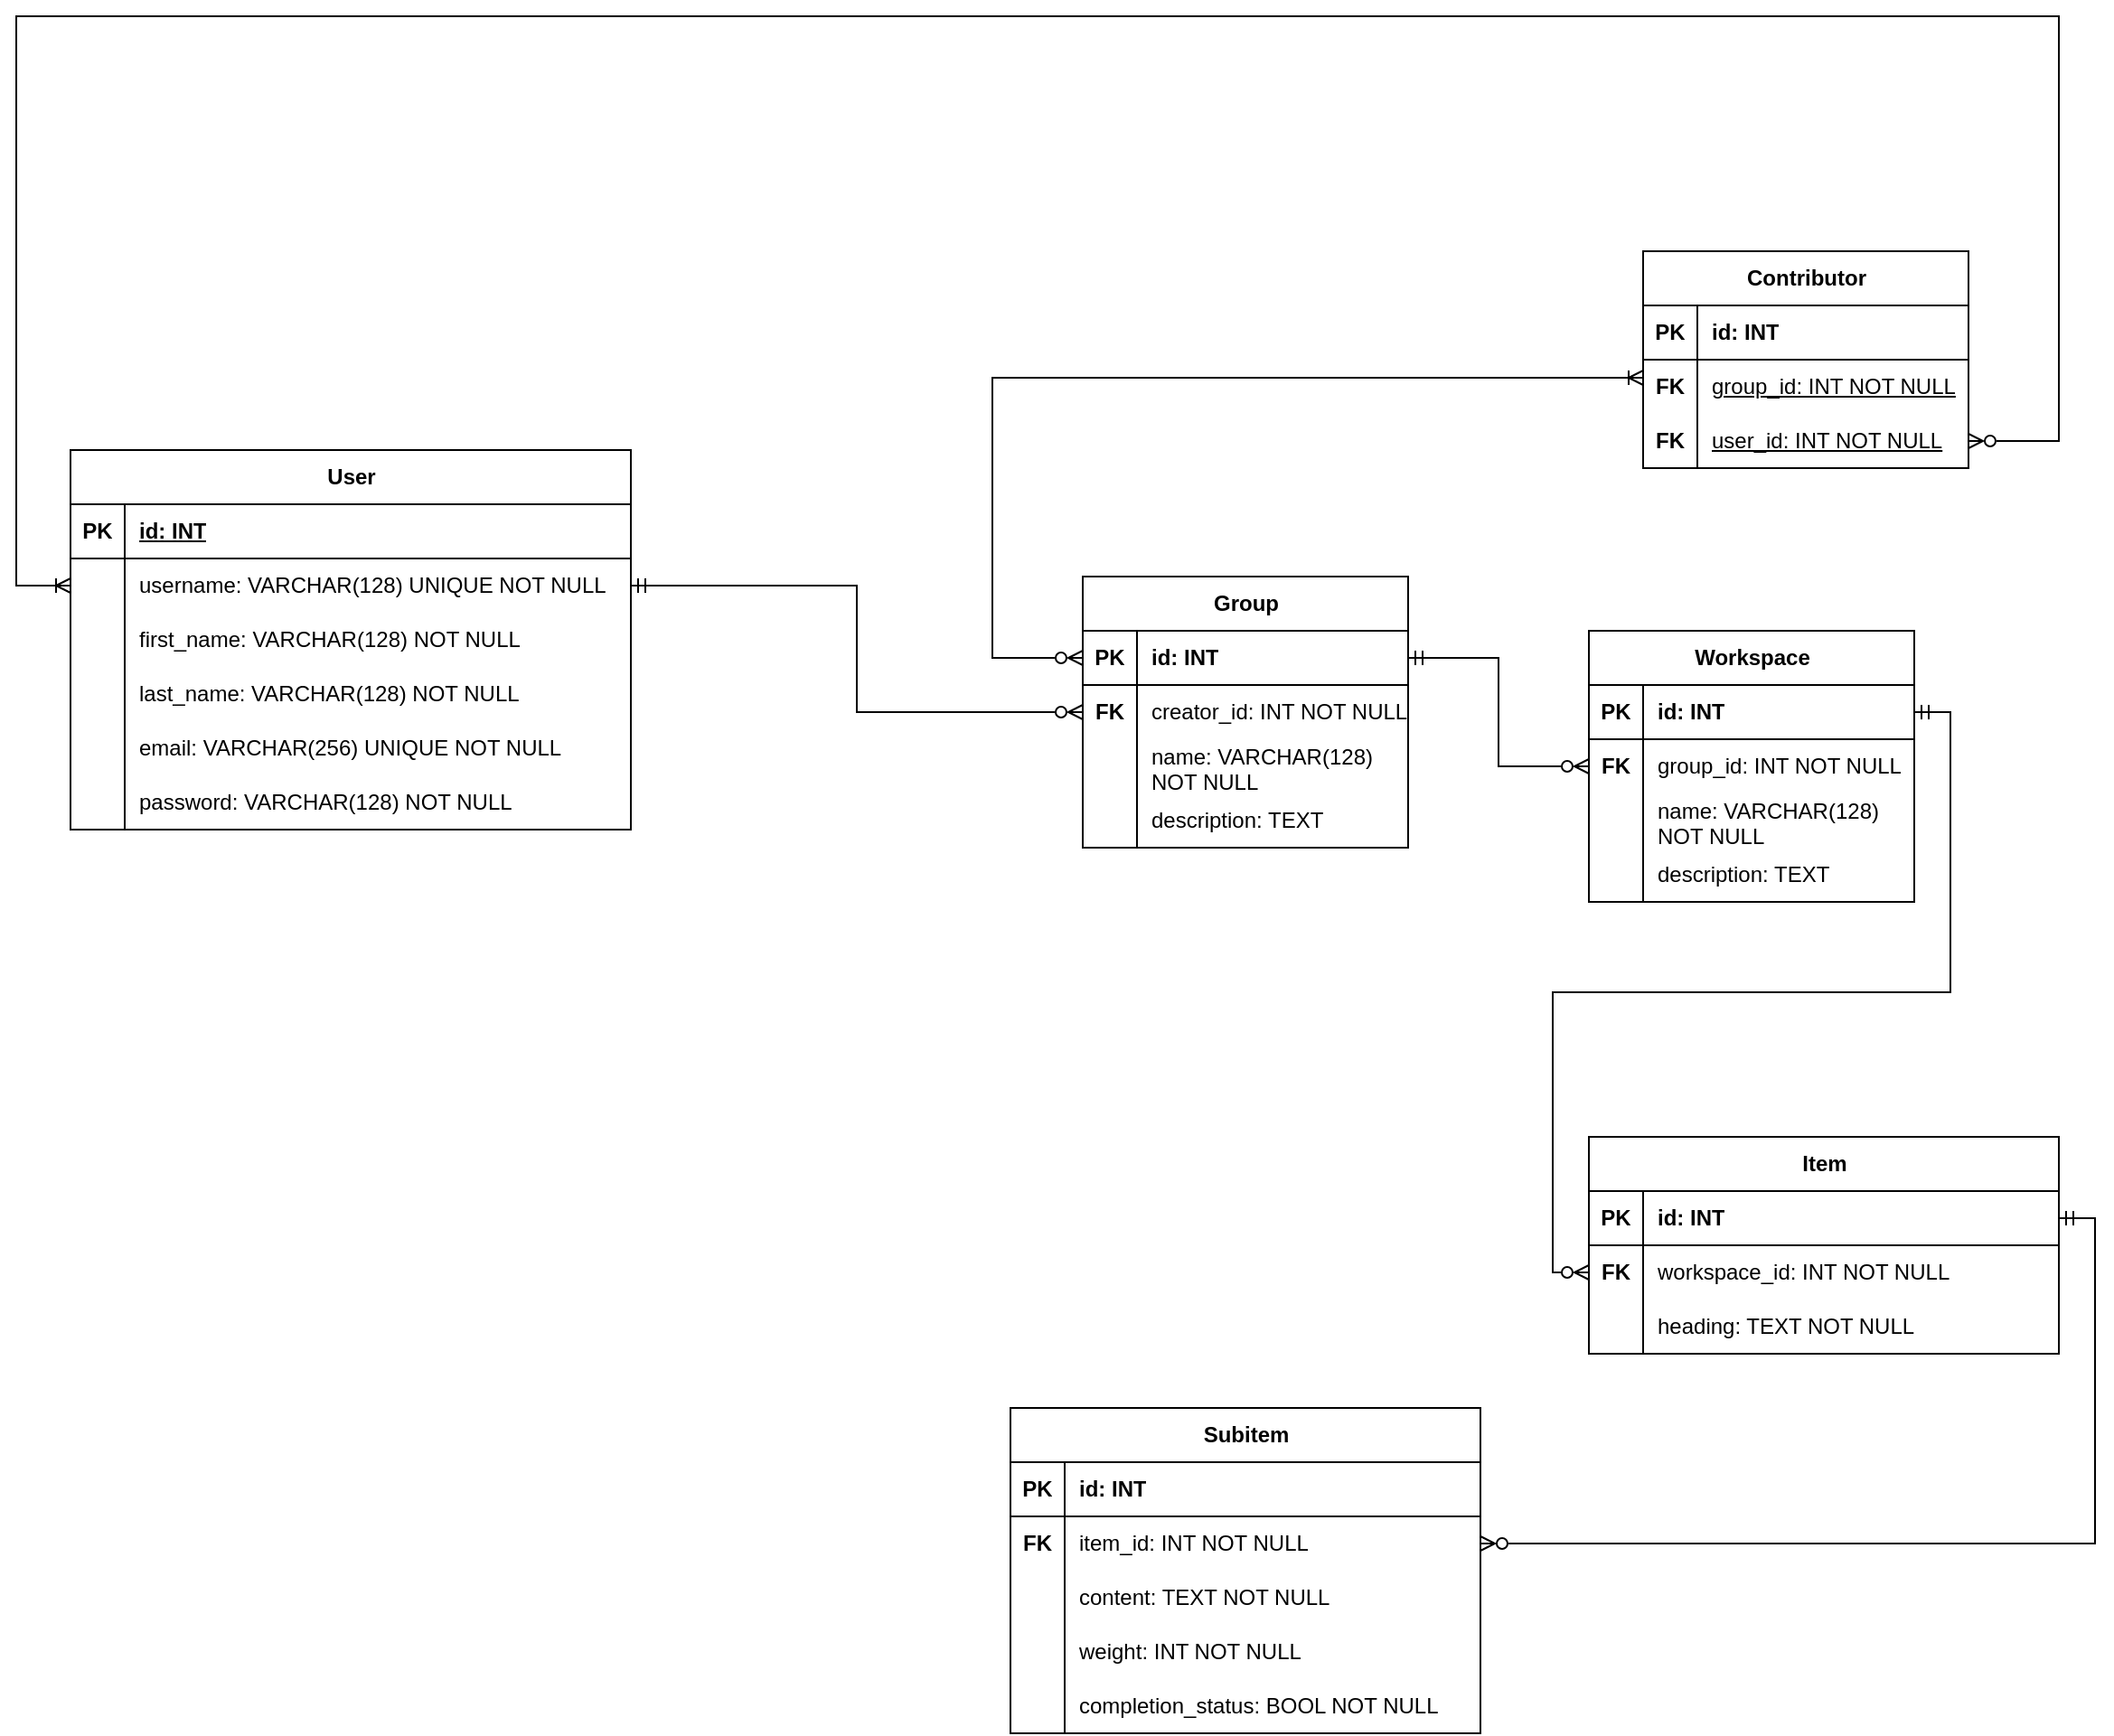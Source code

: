 <mxfile version="27.1.4">
  <diagram id="Vizgk328XZVKusMXMhiy" name="Page-1">
    <mxGraphModel dx="3319" dy="824" grid="1" gridSize="10" guides="1" tooltips="1" connect="1" arrows="1" fold="1" page="1" pageScale="1" pageWidth="827" pageHeight="1169" math="0" shadow="0">
      <root>
        <mxCell id="0" />
        <mxCell id="1" parent="0" />
        <mxCell id="0j1ZHd1GGFSt-I9mSzUB-1" value="User" style="shape=table;startSize=30;container=1;collapsible=1;childLayout=tableLayout;fixedRows=1;rowLines=0;fontStyle=1;align=center;resizeLast=1;html=1;" parent="1" vertex="1">
          <mxGeometry x="-1080" y="270" width="310" height="210.0" as="geometry" />
        </mxCell>
        <mxCell id="0j1ZHd1GGFSt-I9mSzUB-2" value="" style="shape=tableRow;horizontal=0;startSize=0;swimlaneHead=0;swimlaneBody=0;fillColor=none;collapsible=0;dropTarget=0;points=[[0,0.5],[1,0.5]];portConstraint=eastwest;top=0;left=0;right=0;bottom=1;" parent="0j1ZHd1GGFSt-I9mSzUB-1" vertex="1">
          <mxGeometry y="30" width="310" height="30" as="geometry" />
        </mxCell>
        <mxCell id="0j1ZHd1GGFSt-I9mSzUB-3" value="PK" style="shape=partialRectangle;connectable=0;fillColor=none;top=0;left=0;bottom=0;right=0;fontStyle=1;overflow=hidden;whiteSpace=wrap;html=1;" parent="0j1ZHd1GGFSt-I9mSzUB-2" vertex="1">
          <mxGeometry width="30" height="30" as="geometry">
            <mxRectangle width="30" height="30" as="alternateBounds" />
          </mxGeometry>
        </mxCell>
        <mxCell id="0j1ZHd1GGFSt-I9mSzUB-4" value="id: INT" style="shape=partialRectangle;connectable=0;fillColor=none;top=0;left=0;bottom=0;right=0;align=left;spacingLeft=6;fontStyle=5;overflow=hidden;whiteSpace=wrap;html=1;" parent="0j1ZHd1GGFSt-I9mSzUB-2" vertex="1">
          <mxGeometry x="30" width="280" height="30" as="geometry">
            <mxRectangle width="280" height="30" as="alternateBounds" />
          </mxGeometry>
        </mxCell>
        <mxCell id="0j1ZHd1GGFSt-I9mSzUB-5" value="" style="shape=tableRow;horizontal=0;startSize=0;swimlaneHead=0;swimlaneBody=0;fillColor=none;collapsible=0;dropTarget=0;points=[[0,0.5],[1,0.5]];portConstraint=eastwest;top=0;left=0;right=0;bottom=0;" parent="0j1ZHd1GGFSt-I9mSzUB-1" vertex="1">
          <mxGeometry y="60" width="310" height="30" as="geometry" />
        </mxCell>
        <mxCell id="0j1ZHd1GGFSt-I9mSzUB-6" value="" style="shape=partialRectangle;connectable=0;fillColor=none;top=0;left=0;bottom=0;right=0;editable=1;overflow=hidden;whiteSpace=wrap;html=1;" parent="0j1ZHd1GGFSt-I9mSzUB-5" vertex="1">
          <mxGeometry width="30" height="30" as="geometry">
            <mxRectangle width="30" height="30" as="alternateBounds" />
          </mxGeometry>
        </mxCell>
        <mxCell id="0j1ZHd1GGFSt-I9mSzUB-7" value="username: VARCHAR(128) UNIQUE NOT NULL" style="shape=partialRectangle;connectable=0;fillColor=none;top=0;left=0;bottom=0;right=0;align=left;spacingLeft=6;overflow=hidden;whiteSpace=wrap;html=1;" parent="0j1ZHd1GGFSt-I9mSzUB-5" vertex="1">
          <mxGeometry x="30" width="280" height="30" as="geometry">
            <mxRectangle width="280" height="30" as="alternateBounds" />
          </mxGeometry>
        </mxCell>
        <mxCell id="0j1ZHd1GGFSt-I9mSzUB-8" value="" style="shape=tableRow;horizontal=0;startSize=0;swimlaneHead=0;swimlaneBody=0;fillColor=none;collapsible=0;dropTarget=0;points=[[0,0.5],[1,0.5]];portConstraint=eastwest;top=0;left=0;right=0;bottom=0;" parent="0j1ZHd1GGFSt-I9mSzUB-1" vertex="1">
          <mxGeometry y="90" width="310" height="30" as="geometry" />
        </mxCell>
        <mxCell id="0j1ZHd1GGFSt-I9mSzUB-9" value="" style="shape=partialRectangle;connectable=0;fillColor=none;top=0;left=0;bottom=0;right=0;editable=1;overflow=hidden;whiteSpace=wrap;html=1;" parent="0j1ZHd1GGFSt-I9mSzUB-8" vertex="1">
          <mxGeometry width="30" height="30" as="geometry">
            <mxRectangle width="30" height="30" as="alternateBounds" />
          </mxGeometry>
        </mxCell>
        <mxCell id="0j1ZHd1GGFSt-I9mSzUB-10" value="first_name: VARCHAR(128) NOT NULL" style="shape=partialRectangle;connectable=0;fillColor=none;top=0;left=0;bottom=0;right=0;align=left;spacingLeft=6;overflow=hidden;whiteSpace=wrap;html=1;" parent="0j1ZHd1GGFSt-I9mSzUB-8" vertex="1">
          <mxGeometry x="30" width="280" height="30" as="geometry">
            <mxRectangle width="280" height="30" as="alternateBounds" />
          </mxGeometry>
        </mxCell>
        <mxCell id="0j1ZHd1GGFSt-I9mSzUB-11" value="" style="shape=tableRow;horizontal=0;startSize=0;swimlaneHead=0;swimlaneBody=0;fillColor=none;collapsible=0;dropTarget=0;points=[[0,0.5],[1,0.5]];portConstraint=eastwest;top=0;left=0;right=0;bottom=0;" parent="0j1ZHd1GGFSt-I9mSzUB-1" vertex="1">
          <mxGeometry y="120" width="310" height="30" as="geometry" />
        </mxCell>
        <mxCell id="0j1ZHd1GGFSt-I9mSzUB-12" value="" style="shape=partialRectangle;connectable=0;fillColor=none;top=0;left=0;bottom=0;right=0;editable=1;overflow=hidden;whiteSpace=wrap;html=1;" parent="0j1ZHd1GGFSt-I9mSzUB-11" vertex="1">
          <mxGeometry width="30" height="30" as="geometry">
            <mxRectangle width="30" height="30" as="alternateBounds" />
          </mxGeometry>
        </mxCell>
        <mxCell id="0j1ZHd1GGFSt-I9mSzUB-13" value="last_name: VARCHAR(128) NOT NULL" style="shape=partialRectangle;connectable=0;fillColor=none;top=0;left=0;bottom=0;right=0;align=left;spacingLeft=6;overflow=hidden;whiteSpace=wrap;html=1;" parent="0j1ZHd1GGFSt-I9mSzUB-11" vertex="1">
          <mxGeometry x="30" width="280" height="30" as="geometry">
            <mxRectangle width="280" height="30" as="alternateBounds" />
          </mxGeometry>
        </mxCell>
        <mxCell id="0j1ZHd1GGFSt-I9mSzUB-14" value="" style="shape=tableRow;horizontal=0;startSize=0;swimlaneHead=0;swimlaneBody=0;fillColor=none;collapsible=0;dropTarget=0;points=[[0,0.5],[1,0.5]];portConstraint=eastwest;top=0;left=0;right=0;bottom=0;" parent="0j1ZHd1GGFSt-I9mSzUB-1" vertex="1">
          <mxGeometry y="150" width="310" height="30" as="geometry" />
        </mxCell>
        <mxCell id="0j1ZHd1GGFSt-I9mSzUB-15" value="" style="shape=partialRectangle;connectable=0;fillColor=none;top=0;left=0;bottom=0;right=0;editable=1;overflow=hidden;whiteSpace=wrap;html=1;" parent="0j1ZHd1GGFSt-I9mSzUB-14" vertex="1">
          <mxGeometry width="30" height="30" as="geometry">
            <mxRectangle width="30" height="30" as="alternateBounds" />
          </mxGeometry>
        </mxCell>
        <mxCell id="0j1ZHd1GGFSt-I9mSzUB-16" value="email: VARCHAR(256) UNIQUE NOT NULL" style="shape=partialRectangle;connectable=0;fillColor=none;top=0;left=0;bottom=0;right=0;align=left;spacingLeft=6;overflow=hidden;whiteSpace=wrap;html=1;" parent="0j1ZHd1GGFSt-I9mSzUB-14" vertex="1">
          <mxGeometry x="30" width="280" height="30" as="geometry">
            <mxRectangle width="280" height="30" as="alternateBounds" />
          </mxGeometry>
        </mxCell>
        <mxCell id="Rop_SnVx1eAx6i6JZhQR-4" value="" style="shape=tableRow;horizontal=0;startSize=0;swimlaneHead=0;swimlaneBody=0;fillColor=none;collapsible=0;dropTarget=0;points=[[0,0.5],[1,0.5]];portConstraint=eastwest;top=0;left=0;right=0;bottom=0;" parent="0j1ZHd1GGFSt-I9mSzUB-1" vertex="1">
          <mxGeometry y="180" width="310" height="30" as="geometry" />
        </mxCell>
        <mxCell id="Rop_SnVx1eAx6i6JZhQR-5" value="" style="shape=partialRectangle;connectable=0;fillColor=none;top=0;left=0;bottom=0;right=0;editable=1;overflow=hidden;whiteSpace=wrap;html=1;" parent="Rop_SnVx1eAx6i6JZhQR-4" vertex="1">
          <mxGeometry width="30" height="30" as="geometry">
            <mxRectangle width="30" height="30" as="alternateBounds" />
          </mxGeometry>
        </mxCell>
        <mxCell id="Rop_SnVx1eAx6i6JZhQR-6" value="password: VARCHAR(128) NOT NULL" style="shape=partialRectangle;connectable=0;fillColor=none;top=0;left=0;bottom=0;right=0;align=left;spacingLeft=6;overflow=hidden;whiteSpace=wrap;html=1;" parent="Rop_SnVx1eAx6i6JZhQR-4" vertex="1">
          <mxGeometry x="30" width="280" height="30" as="geometry">
            <mxRectangle width="280" height="30" as="alternateBounds" />
          </mxGeometry>
        </mxCell>
        <mxCell id="Rop_SnVx1eAx6i6JZhQR-7" value="Group" style="shape=table;startSize=30;container=1;collapsible=1;childLayout=tableLayout;fixedRows=1;rowLines=0;fontStyle=1;align=center;resizeLast=1;html=1;" parent="1" vertex="1">
          <mxGeometry x="-520" y="340" width="180" height="150.0" as="geometry" />
        </mxCell>
        <mxCell id="Rop_SnVx1eAx6i6JZhQR-8" value="" style="shape=tableRow;horizontal=0;startSize=0;swimlaneHead=0;swimlaneBody=0;fillColor=none;collapsible=0;dropTarget=0;points=[[0,0.5],[1,0.5]];portConstraint=eastwest;top=0;left=0;right=0;bottom=1;" parent="Rop_SnVx1eAx6i6JZhQR-7" vertex="1">
          <mxGeometry y="30" width="180" height="30" as="geometry" />
        </mxCell>
        <mxCell id="Rop_SnVx1eAx6i6JZhQR-9" value="PK" style="shape=partialRectangle;connectable=0;fillColor=none;top=0;left=0;bottom=0;right=0;fontStyle=1;overflow=hidden;whiteSpace=wrap;html=1;" parent="Rop_SnVx1eAx6i6JZhQR-8" vertex="1">
          <mxGeometry width="30" height="30" as="geometry">
            <mxRectangle width="30" height="30" as="alternateBounds" />
          </mxGeometry>
        </mxCell>
        <mxCell id="Rop_SnVx1eAx6i6JZhQR-10" value="id: INT" style="shape=partialRectangle;connectable=0;fillColor=none;top=0;left=0;bottom=0;right=0;align=left;spacingLeft=6;fontStyle=1;overflow=hidden;whiteSpace=wrap;html=1;" parent="Rop_SnVx1eAx6i6JZhQR-8" vertex="1">
          <mxGeometry x="30" width="150" height="30" as="geometry">
            <mxRectangle width="150" height="30" as="alternateBounds" />
          </mxGeometry>
        </mxCell>
        <mxCell id="Rop_SnVx1eAx6i6JZhQR-11" value="" style="shape=tableRow;horizontal=0;startSize=0;swimlaneHead=0;swimlaneBody=0;fillColor=none;collapsible=0;dropTarget=0;points=[[0,0.5],[1,0.5]];portConstraint=eastwest;top=0;left=0;right=0;bottom=0;" parent="Rop_SnVx1eAx6i6JZhQR-7" vertex="1">
          <mxGeometry y="60" width="180" height="30" as="geometry" />
        </mxCell>
        <mxCell id="Rop_SnVx1eAx6i6JZhQR-12" value="&lt;b&gt;FK&lt;/b&gt;" style="shape=partialRectangle;connectable=0;fillColor=none;top=0;left=0;bottom=0;right=0;editable=1;overflow=hidden;whiteSpace=wrap;html=1;strokeColor=default;align=center;verticalAlign=middle;fontFamily=Helvetica;fontSize=12;fontColor=default;" parent="Rop_SnVx1eAx6i6JZhQR-11" vertex="1">
          <mxGeometry width="30" height="30" as="geometry">
            <mxRectangle width="30" height="30" as="alternateBounds" />
          </mxGeometry>
        </mxCell>
        <mxCell id="Rop_SnVx1eAx6i6JZhQR-13" value="creator_id: INT NOT NULL" style="shape=partialRectangle;connectable=0;fillColor=none;top=0;left=0;bottom=0;right=0;align=left;spacingLeft=6;overflow=hidden;whiteSpace=wrap;html=1;" parent="Rop_SnVx1eAx6i6JZhQR-11" vertex="1">
          <mxGeometry x="30" width="150" height="30" as="geometry">
            <mxRectangle width="150" height="30" as="alternateBounds" />
          </mxGeometry>
        </mxCell>
        <mxCell id="Rop_SnVx1eAx6i6JZhQR-14" value="" style="shape=tableRow;horizontal=0;startSize=0;swimlaneHead=0;swimlaneBody=0;fillColor=none;collapsible=0;dropTarget=0;points=[[0,0.5],[1,0.5]];portConstraint=eastwest;top=0;left=0;right=0;bottom=0;" parent="Rop_SnVx1eAx6i6JZhQR-7" vertex="1">
          <mxGeometry y="90" width="180" height="30" as="geometry" />
        </mxCell>
        <mxCell id="Rop_SnVx1eAx6i6JZhQR-15" value="" style="shape=partialRectangle;connectable=0;fillColor=none;top=0;left=0;bottom=0;right=0;editable=1;overflow=hidden;whiteSpace=wrap;html=1;" parent="Rop_SnVx1eAx6i6JZhQR-14" vertex="1">
          <mxGeometry width="30" height="30" as="geometry">
            <mxRectangle width="30" height="30" as="alternateBounds" />
          </mxGeometry>
        </mxCell>
        <mxCell id="Rop_SnVx1eAx6i6JZhQR-16" value="name: VARCHAR(128) NOT NULL" style="shape=partialRectangle;connectable=0;fillColor=none;top=0;left=0;bottom=0;right=0;align=left;spacingLeft=6;overflow=hidden;whiteSpace=wrap;html=1;" parent="Rop_SnVx1eAx6i6JZhQR-14" vertex="1">
          <mxGeometry x="30" width="150" height="30" as="geometry">
            <mxRectangle width="150" height="30" as="alternateBounds" />
          </mxGeometry>
        </mxCell>
        <mxCell id="Rop_SnVx1eAx6i6JZhQR-47" value="" style="shape=tableRow;horizontal=0;startSize=0;swimlaneHead=0;swimlaneBody=0;fillColor=none;collapsible=0;dropTarget=0;points=[[0,0.5],[1,0.5]];portConstraint=eastwest;top=0;left=0;right=0;bottom=0;" parent="Rop_SnVx1eAx6i6JZhQR-7" vertex="1">
          <mxGeometry y="120" width="180" height="30" as="geometry" />
        </mxCell>
        <mxCell id="Rop_SnVx1eAx6i6JZhQR-48" value="" style="shape=partialRectangle;connectable=0;fillColor=none;top=0;left=0;bottom=0;right=0;editable=1;overflow=hidden;whiteSpace=wrap;html=1;" parent="Rop_SnVx1eAx6i6JZhQR-47" vertex="1">
          <mxGeometry width="30" height="30" as="geometry">
            <mxRectangle width="30" height="30" as="alternateBounds" />
          </mxGeometry>
        </mxCell>
        <mxCell id="Rop_SnVx1eAx6i6JZhQR-49" value="description: TEXT" style="shape=partialRectangle;connectable=0;fillColor=none;top=0;left=0;bottom=0;right=0;align=left;spacingLeft=6;overflow=hidden;whiteSpace=wrap;html=1;" parent="Rop_SnVx1eAx6i6JZhQR-47" vertex="1">
          <mxGeometry x="30" width="150" height="30" as="geometry">
            <mxRectangle width="150" height="30" as="alternateBounds" />
          </mxGeometry>
        </mxCell>
        <mxCell id="Rop_SnVx1eAx6i6JZhQR-26" value="Workspace" style="shape=table;startSize=30;container=1;collapsible=1;childLayout=tableLayout;fixedRows=1;rowLines=0;fontStyle=1;align=center;resizeLast=1;html=1;" parent="1" vertex="1">
          <mxGeometry x="-240" y="370" width="180" height="150" as="geometry" />
        </mxCell>
        <mxCell id="Rop_SnVx1eAx6i6JZhQR-27" value="" style="shape=tableRow;horizontal=0;startSize=0;swimlaneHead=0;swimlaneBody=0;fillColor=none;collapsible=0;dropTarget=0;points=[[0,0.5],[1,0.5]];portConstraint=eastwest;top=0;left=0;right=0;bottom=1;" parent="Rop_SnVx1eAx6i6JZhQR-26" vertex="1">
          <mxGeometry y="30" width="180" height="30" as="geometry" />
        </mxCell>
        <mxCell id="Rop_SnVx1eAx6i6JZhQR-28" value="PK" style="shape=partialRectangle;connectable=0;fillColor=none;top=0;left=0;bottom=0;right=0;fontStyle=1;overflow=hidden;whiteSpace=wrap;html=1;" parent="Rop_SnVx1eAx6i6JZhQR-27" vertex="1">
          <mxGeometry width="30" height="30" as="geometry">
            <mxRectangle width="30" height="30" as="alternateBounds" />
          </mxGeometry>
        </mxCell>
        <mxCell id="Rop_SnVx1eAx6i6JZhQR-29" value="id: INT" style="shape=partialRectangle;connectable=0;fillColor=none;top=0;left=0;bottom=0;right=0;align=left;spacingLeft=6;fontStyle=1;overflow=hidden;whiteSpace=wrap;html=1;" parent="Rop_SnVx1eAx6i6JZhQR-27" vertex="1">
          <mxGeometry x="30" width="150" height="30" as="geometry">
            <mxRectangle width="150" height="30" as="alternateBounds" />
          </mxGeometry>
        </mxCell>
        <mxCell id="Rop_SnVx1eAx6i6JZhQR-50" value="" style="shape=tableRow;horizontal=0;startSize=0;swimlaneHead=0;swimlaneBody=0;fillColor=none;collapsible=0;dropTarget=0;points=[[0,0.5],[1,0.5]];portConstraint=eastwest;top=0;left=0;right=0;bottom=0;" parent="Rop_SnVx1eAx6i6JZhQR-26" vertex="1">
          <mxGeometry y="60" width="180" height="30" as="geometry" />
        </mxCell>
        <mxCell id="Rop_SnVx1eAx6i6JZhQR-51" value="&lt;b&gt;FK&lt;/b&gt;" style="shape=partialRectangle;connectable=0;fillColor=none;top=0;left=0;bottom=0;right=0;editable=1;overflow=hidden;whiteSpace=wrap;html=1;" parent="Rop_SnVx1eAx6i6JZhQR-50" vertex="1">
          <mxGeometry width="30" height="30" as="geometry">
            <mxRectangle width="30" height="30" as="alternateBounds" />
          </mxGeometry>
        </mxCell>
        <mxCell id="Rop_SnVx1eAx6i6JZhQR-52" value="&lt;span&gt;group_id&lt;/span&gt;: INT NOT NULL" style="shape=partialRectangle;connectable=0;fillColor=none;top=0;left=0;bottom=0;right=0;align=left;spacingLeft=6;overflow=hidden;whiteSpace=wrap;html=1;fontStyle=0" parent="Rop_SnVx1eAx6i6JZhQR-50" vertex="1">
          <mxGeometry x="30" width="150" height="30" as="geometry">
            <mxRectangle width="150" height="30" as="alternateBounds" />
          </mxGeometry>
        </mxCell>
        <mxCell id="Rop_SnVx1eAx6i6JZhQR-111" value="" style="shape=tableRow;horizontal=0;startSize=0;swimlaneHead=0;swimlaneBody=0;fillColor=none;collapsible=0;dropTarget=0;points=[[0,0.5],[1,0.5]];portConstraint=eastwest;top=0;left=0;right=0;bottom=0;" parent="Rop_SnVx1eAx6i6JZhQR-26" vertex="1">
          <mxGeometry y="90" width="180" height="30" as="geometry" />
        </mxCell>
        <mxCell id="Rop_SnVx1eAx6i6JZhQR-112" value="" style="shape=partialRectangle;connectable=0;fillColor=none;top=0;left=0;bottom=0;right=0;editable=1;overflow=hidden;whiteSpace=wrap;html=1;" parent="Rop_SnVx1eAx6i6JZhQR-111" vertex="1">
          <mxGeometry width="30" height="30" as="geometry">
            <mxRectangle width="30" height="30" as="alternateBounds" />
          </mxGeometry>
        </mxCell>
        <mxCell id="Rop_SnVx1eAx6i6JZhQR-113" value="name: VARCHAR(128) NOT NULL" style="shape=partialRectangle;connectable=0;fillColor=none;top=0;left=0;bottom=0;right=0;align=left;spacingLeft=6;overflow=hidden;whiteSpace=wrap;html=1;fontStyle=0" parent="Rop_SnVx1eAx6i6JZhQR-111" vertex="1">
          <mxGeometry x="30" width="150" height="30" as="geometry">
            <mxRectangle width="150" height="30" as="alternateBounds" />
          </mxGeometry>
        </mxCell>
        <mxCell id="Rop_SnVx1eAx6i6JZhQR-57" value="" style="shape=tableRow;horizontal=0;startSize=0;swimlaneHead=0;swimlaneBody=0;fillColor=none;collapsible=0;dropTarget=0;points=[[0,0.5],[1,0.5]];portConstraint=eastwest;top=0;left=0;right=0;bottom=0;" parent="Rop_SnVx1eAx6i6JZhQR-26" vertex="1">
          <mxGeometry y="120" width="180" height="30" as="geometry" />
        </mxCell>
        <mxCell id="Rop_SnVx1eAx6i6JZhQR-58" value="" style="shape=partialRectangle;connectable=0;fillColor=none;top=0;left=0;bottom=0;right=0;editable=1;overflow=hidden;whiteSpace=wrap;html=1;" parent="Rop_SnVx1eAx6i6JZhQR-57" vertex="1">
          <mxGeometry width="30" height="30" as="geometry">
            <mxRectangle width="30" height="30" as="alternateBounds" />
          </mxGeometry>
        </mxCell>
        <mxCell id="Rop_SnVx1eAx6i6JZhQR-59" value="description: TEXT" style="shape=partialRectangle;connectable=0;fillColor=none;top=0;left=0;bottom=0;right=0;align=left;spacingLeft=6;overflow=hidden;whiteSpace=wrap;html=1;fontStyle=0" parent="Rop_SnVx1eAx6i6JZhQR-57" vertex="1">
          <mxGeometry x="30" width="150" height="30" as="geometry">
            <mxRectangle width="150" height="30" as="alternateBounds" />
          </mxGeometry>
        </mxCell>
        <mxCell id="Rop_SnVx1eAx6i6JZhQR-107" style="edgeStyle=orthogonalEdgeStyle;rounded=0;orthogonalLoop=1;jettySize=auto;html=1;entryX=0;entryY=0.5;entryDx=0;entryDy=0;endArrow=ERzeroToMany;startFill=0;startArrow=ERoneToMany;endFill=0;" parent="1" source="Rop_SnVx1eAx6i6JZhQR-36" target="Rop_SnVx1eAx6i6JZhQR-8" edge="1">
          <mxGeometry relative="1" as="geometry">
            <Array as="points">
              <mxPoint x="-570" y="230" />
              <mxPoint x="-570" y="385" />
            </Array>
          </mxGeometry>
        </mxCell>
        <mxCell id="Rop_SnVx1eAx6i6JZhQR-36" value="Contributor" style="shape=table;startSize=30;container=1;collapsible=1;childLayout=tableLayout;fixedRows=1;rowLines=0;fontStyle=1;align=center;resizeLast=1;html=1;" parent="1" vertex="1">
          <mxGeometry x="-210" y="160" width="180" height="120" as="geometry" />
        </mxCell>
        <mxCell id="Rop_SnVx1eAx6i6JZhQR-37" value="" style="shape=tableRow;horizontal=0;startSize=0;swimlaneHead=0;swimlaneBody=0;fillColor=none;collapsible=0;dropTarget=0;points=[[0,0.5],[1,0.5]];portConstraint=eastwest;top=0;left=0;right=0;bottom=1;" parent="Rop_SnVx1eAx6i6JZhQR-36" vertex="1">
          <mxGeometry y="30" width="180" height="30" as="geometry" />
        </mxCell>
        <mxCell id="Rop_SnVx1eAx6i6JZhQR-38" value="PK" style="shape=partialRectangle;connectable=0;fillColor=none;top=0;left=0;bottom=0;right=0;fontStyle=1;overflow=hidden;whiteSpace=wrap;html=1;" parent="Rop_SnVx1eAx6i6JZhQR-37" vertex="1">
          <mxGeometry width="30" height="30" as="geometry">
            <mxRectangle width="30" height="30" as="alternateBounds" />
          </mxGeometry>
        </mxCell>
        <mxCell id="Rop_SnVx1eAx6i6JZhQR-39" value="id: INT" style="shape=partialRectangle;connectable=0;fillColor=none;top=0;left=0;bottom=0;right=0;align=left;spacingLeft=6;fontStyle=1;overflow=hidden;whiteSpace=wrap;html=1;" parent="Rop_SnVx1eAx6i6JZhQR-37" vertex="1">
          <mxGeometry x="30" width="150" height="30" as="geometry">
            <mxRectangle width="150" height="30" as="alternateBounds" />
          </mxGeometry>
        </mxCell>
        <mxCell id="Rop_SnVx1eAx6i6JZhQR-40" value="" style="shape=tableRow;horizontal=0;startSize=0;swimlaneHead=0;swimlaneBody=0;fillColor=none;collapsible=0;dropTarget=0;points=[[0,0.5],[1,0.5]];portConstraint=eastwest;top=0;left=0;right=0;bottom=0;" parent="Rop_SnVx1eAx6i6JZhQR-36" vertex="1">
          <mxGeometry y="60" width="180" height="30" as="geometry" />
        </mxCell>
        <mxCell id="Rop_SnVx1eAx6i6JZhQR-41" value="&lt;b&gt;FK&lt;/b&gt;" style="shape=partialRectangle;connectable=0;fillColor=none;top=0;left=0;bottom=0;right=0;editable=1;overflow=hidden;whiteSpace=wrap;html=1;" parent="Rop_SnVx1eAx6i6JZhQR-40" vertex="1">
          <mxGeometry width="30" height="30" as="geometry">
            <mxRectangle width="30" height="30" as="alternateBounds" />
          </mxGeometry>
        </mxCell>
        <mxCell id="Rop_SnVx1eAx6i6JZhQR-42" value="group_id: INT NOT NULL" style="shape=partialRectangle;connectable=0;fillColor=none;top=0;left=0;bottom=0;right=0;align=left;spacingLeft=6;overflow=hidden;whiteSpace=wrap;html=1;fontStyle=4" parent="Rop_SnVx1eAx6i6JZhQR-40" vertex="1">
          <mxGeometry x="30" width="150" height="30" as="geometry">
            <mxRectangle width="150" height="30" as="alternateBounds" />
          </mxGeometry>
        </mxCell>
        <mxCell id="Rop_SnVx1eAx6i6JZhQR-43" value="" style="shape=tableRow;horizontal=0;startSize=0;swimlaneHead=0;swimlaneBody=0;fillColor=none;collapsible=0;dropTarget=0;points=[[0,0.5],[1,0.5]];portConstraint=eastwest;top=0;left=0;right=0;bottom=0;" parent="Rop_SnVx1eAx6i6JZhQR-36" vertex="1">
          <mxGeometry y="90" width="180" height="30" as="geometry" />
        </mxCell>
        <mxCell id="Rop_SnVx1eAx6i6JZhQR-44" value="&lt;b&gt;FK&lt;/b&gt;" style="shape=partialRectangle;connectable=0;fillColor=none;top=0;left=0;bottom=0;right=0;editable=1;overflow=hidden;whiteSpace=wrap;html=1;" parent="Rop_SnVx1eAx6i6JZhQR-43" vertex="1">
          <mxGeometry width="30" height="30" as="geometry">
            <mxRectangle width="30" height="30" as="alternateBounds" />
          </mxGeometry>
        </mxCell>
        <mxCell id="Rop_SnVx1eAx6i6JZhQR-45" value="user_id: INT NOT NULL" style="shape=partialRectangle;connectable=0;fillColor=none;top=0;left=0;bottom=0;right=0;align=left;spacingLeft=6;overflow=hidden;whiteSpace=wrap;html=1;fontStyle=4" parent="Rop_SnVx1eAx6i6JZhQR-43" vertex="1">
          <mxGeometry x="30" width="150" height="30" as="geometry">
            <mxRectangle width="150" height="30" as="alternateBounds" />
          </mxGeometry>
        </mxCell>
        <mxCell id="Rop_SnVx1eAx6i6JZhQR-73" value="Item" style="shape=table;startSize=30;container=1;collapsible=1;childLayout=tableLayout;fixedRows=1;rowLines=0;fontStyle=1;align=center;resizeLast=1;html=1;" parent="1" vertex="1">
          <mxGeometry x="-240" y="650" width="260" height="120.0" as="geometry" />
        </mxCell>
        <mxCell id="Rop_SnVx1eAx6i6JZhQR-74" value="" style="shape=tableRow;horizontal=0;startSize=0;swimlaneHead=0;swimlaneBody=0;fillColor=none;collapsible=0;dropTarget=0;points=[[0,0.5],[1,0.5]];portConstraint=eastwest;top=0;left=0;right=0;bottom=1;" parent="Rop_SnVx1eAx6i6JZhQR-73" vertex="1">
          <mxGeometry y="30" width="260" height="30" as="geometry" />
        </mxCell>
        <mxCell id="Rop_SnVx1eAx6i6JZhQR-75" value="PK" style="shape=partialRectangle;connectable=0;fillColor=none;top=0;left=0;bottom=0;right=0;fontStyle=1;overflow=hidden;whiteSpace=wrap;html=1;" parent="Rop_SnVx1eAx6i6JZhQR-74" vertex="1">
          <mxGeometry width="30" height="30" as="geometry">
            <mxRectangle width="30" height="30" as="alternateBounds" />
          </mxGeometry>
        </mxCell>
        <mxCell id="Rop_SnVx1eAx6i6JZhQR-76" value="id: INT" style="shape=partialRectangle;connectable=0;fillColor=none;top=0;left=0;bottom=0;right=0;align=left;spacingLeft=6;fontStyle=1;overflow=hidden;whiteSpace=wrap;html=1;" parent="Rop_SnVx1eAx6i6JZhQR-74" vertex="1">
          <mxGeometry x="30" width="230" height="30" as="geometry">
            <mxRectangle width="230" height="30" as="alternateBounds" />
          </mxGeometry>
        </mxCell>
        <mxCell id="Rop_SnVx1eAx6i6JZhQR-77" value="" style="shape=tableRow;horizontal=0;startSize=0;swimlaneHead=0;swimlaneBody=0;fillColor=none;collapsible=0;dropTarget=0;points=[[0,0.5],[1,0.5]];portConstraint=eastwest;top=0;left=0;right=0;bottom=0;fontStyle=0" parent="Rop_SnVx1eAx6i6JZhQR-73" vertex="1">
          <mxGeometry y="60" width="260" height="30" as="geometry" />
        </mxCell>
        <mxCell id="Rop_SnVx1eAx6i6JZhQR-78" value="&lt;b&gt;FK&lt;/b&gt;" style="shape=partialRectangle;connectable=0;fillColor=none;top=0;left=0;bottom=0;right=0;editable=1;overflow=hidden;whiteSpace=wrap;html=1;" parent="Rop_SnVx1eAx6i6JZhQR-77" vertex="1">
          <mxGeometry width="30" height="30" as="geometry">
            <mxRectangle width="30" height="30" as="alternateBounds" />
          </mxGeometry>
        </mxCell>
        <mxCell id="Rop_SnVx1eAx6i6JZhQR-79" value="workspace_id: INT NOT NULL" style="shape=partialRectangle;connectable=0;fillColor=none;top=0;left=0;bottom=0;right=0;align=left;spacingLeft=6;overflow=hidden;whiteSpace=wrap;html=1;fontStyle=0" parent="Rop_SnVx1eAx6i6JZhQR-77" vertex="1">
          <mxGeometry x="30" width="230" height="30" as="geometry">
            <mxRectangle width="230" height="30" as="alternateBounds" />
          </mxGeometry>
        </mxCell>
        <mxCell id="Rop_SnVx1eAx6i6JZhQR-80" value="" style="shape=tableRow;horizontal=0;startSize=0;swimlaneHead=0;swimlaneBody=0;fillColor=none;collapsible=0;dropTarget=0;points=[[0,0.5],[1,0.5]];portConstraint=eastwest;top=0;left=0;right=0;bottom=0;" parent="Rop_SnVx1eAx6i6JZhQR-73" vertex="1">
          <mxGeometry y="90" width="260" height="30" as="geometry" />
        </mxCell>
        <mxCell id="Rop_SnVx1eAx6i6JZhQR-81" value="" style="shape=partialRectangle;connectable=0;fillColor=none;top=0;left=0;bottom=0;right=0;editable=1;overflow=hidden;whiteSpace=wrap;html=1;" parent="Rop_SnVx1eAx6i6JZhQR-80" vertex="1">
          <mxGeometry width="30" height="30" as="geometry">
            <mxRectangle width="30" height="30" as="alternateBounds" />
          </mxGeometry>
        </mxCell>
        <mxCell id="Rop_SnVx1eAx6i6JZhQR-82" value="heading: TEXT NOT NULL" style="shape=partialRectangle;connectable=0;fillColor=none;top=0;left=0;bottom=0;right=0;align=left;spacingLeft=6;overflow=hidden;whiteSpace=wrap;html=1;fontStyle=0" parent="Rop_SnVx1eAx6i6JZhQR-80" vertex="1">
          <mxGeometry x="30" width="230" height="30" as="geometry">
            <mxRectangle width="230" height="30" as="alternateBounds" />
          </mxGeometry>
        </mxCell>
        <mxCell id="Rop_SnVx1eAx6i6JZhQR-86" value="Subitem" style="shape=table;startSize=30;container=1;collapsible=1;childLayout=tableLayout;fixedRows=1;rowLines=0;fontStyle=1;align=center;resizeLast=1;html=1;" parent="1" vertex="1">
          <mxGeometry x="-560" y="800" width="260" height="180.0" as="geometry" />
        </mxCell>
        <mxCell id="Rop_SnVx1eAx6i6JZhQR-87" value="" style="shape=tableRow;horizontal=0;startSize=0;swimlaneHead=0;swimlaneBody=0;fillColor=none;collapsible=0;dropTarget=0;points=[[0,0.5],[1,0.5]];portConstraint=eastwest;top=0;left=0;right=0;bottom=1;" parent="Rop_SnVx1eAx6i6JZhQR-86" vertex="1">
          <mxGeometry y="30" width="260" height="30" as="geometry" />
        </mxCell>
        <mxCell id="Rop_SnVx1eAx6i6JZhQR-88" value="PK" style="shape=partialRectangle;connectable=0;fillColor=none;top=0;left=0;bottom=0;right=0;fontStyle=1;overflow=hidden;whiteSpace=wrap;html=1;" parent="Rop_SnVx1eAx6i6JZhQR-87" vertex="1">
          <mxGeometry width="30" height="30" as="geometry">
            <mxRectangle width="30" height="30" as="alternateBounds" />
          </mxGeometry>
        </mxCell>
        <mxCell id="Rop_SnVx1eAx6i6JZhQR-89" value="id: INT" style="shape=partialRectangle;connectable=0;fillColor=none;top=0;left=0;bottom=0;right=0;align=left;spacingLeft=6;fontStyle=1;overflow=hidden;whiteSpace=wrap;html=1;" parent="Rop_SnVx1eAx6i6JZhQR-87" vertex="1">
          <mxGeometry x="30" width="230" height="30" as="geometry">
            <mxRectangle width="230" height="30" as="alternateBounds" />
          </mxGeometry>
        </mxCell>
        <mxCell id="Rop_SnVx1eAx6i6JZhQR-90" value="" style="shape=tableRow;horizontal=0;startSize=0;swimlaneHead=0;swimlaneBody=0;fillColor=none;collapsible=0;dropTarget=0;points=[[0,0.5],[1,0.5]];portConstraint=eastwest;top=0;left=0;right=0;bottom=0;" parent="Rop_SnVx1eAx6i6JZhQR-86" vertex="1">
          <mxGeometry y="60" width="260" height="30" as="geometry" />
        </mxCell>
        <mxCell id="Rop_SnVx1eAx6i6JZhQR-91" value="&lt;b&gt;FK&lt;/b&gt;" style="shape=partialRectangle;connectable=0;fillColor=none;top=0;left=0;bottom=0;right=0;editable=1;overflow=hidden;whiteSpace=wrap;html=1;" parent="Rop_SnVx1eAx6i6JZhQR-90" vertex="1">
          <mxGeometry width="30" height="30" as="geometry">
            <mxRectangle width="30" height="30" as="alternateBounds" />
          </mxGeometry>
        </mxCell>
        <mxCell id="Rop_SnVx1eAx6i6JZhQR-92" value="item_id: INT NOT NULL" style="shape=partialRectangle;connectable=0;fillColor=none;top=0;left=0;bottom=0;right=0;align=left;spacingLeft=6;overflow=hidden;whiteSpace=wrap;html=1;fontStyle=0" parent="Rop_SnVx1eAx6i6JZhQR-90" vertex="1">
          <mxGeometry x="30" width="230" height="30" as="geometry">
            <mxRectangle width="230" height="30" as="alternateBounds" />
          </mxGeometry>
        </mxCell>
        <mxCell id="Rop_SnVx1eAx6i6JZhQR-93" value="" style="shape=tableRow;horizontal=0;startSize=0;swimlaneHead=0;swimlaneBody=0;fillColor=none;collapsible=0;dropTarget=0;points=[[0,0.5],[1,0.5]];portConstraint=eastwest;top=0;left=0;right=0;bottom=0;" parent="Rop_SnVx1eAx6i6JZhQR-86" vertex="1">
          <mxGeometry y="90" width="260" height="30" as="geometry" />
        </mxCell>
        <mxCell id="Rop_SnVx1eAx6i6JZhQR-94" value="" style="shape=partialRectangle;connectable=0;fillColor=none;top=0;left=0;bottom=0;right=0;editable=1;overflow=hidden;whiteSpace=wrap;html=1;" parent="Rop_SnVx1eAx6i6JZhQR-93" vertex="1">
          <mxGeometry width="30" height="30" as="geometry">
            <mxRectangle width="30" height="30" as="alternateBounds" />
          </mxGeometry>
        </mxCell>
        <mxCell id="Rop_SnVx1eAx6i6JZhQR-95" value="content: TEXT NOT NULL" style="shape=partialRectangle;connectable=0;fillColor=none;top=0;left=0;bottom=0;right=0;align=left;spacingLeft=6;overflow=hidden;whiteSpace=wrap;html=1;fontStyle=0" parent="Rop_SnVx1eAx6i6JZhQR-93" vertex="1">
          <mxGeometry x="30" width="230" height="30" as="geometry">
            <mxRectangle width="230" height="30" as="alternateBounds" />
          </mxGeometry>
        </mxCell>
        <mxCell id="Rop_SnVx1eAx6i6JZhQR-96" value="" style="shape=tableRow;horizontal=0;startSize=0;swimlaneHead=0;swimlaneBody=0;fillColor=none;collapsible=0;dropTarget=0;points=[[0,0.5],[1,0.5]];portConstraint=eastwest;top=0;left=0;right=0;bottom=0;" parent="Rop_SnVx1eAx6i6JZhQR-86" vertex="1">
          <mxGeometry y="120" width="260" height="30" as="geometry" />
        </mxCell>
        <mxCell id="Rop_SnVx1eAx6i6JZhQR-97" value="" style="shape=partialRectangle;connectable=0;fillColor=none;top=0;left=0;bottom=0;right=0;editable=1;overflow=hidden;whiteSpace=wrap;html=1;" parent="Rop_SnVx1eAx6i6JZhQR-96" vertex="1">
          <mxGeometry width="30" height="30" as="geometry">
            <mxRectangle width="30" height="30" as="alternateBounds" />
          </mxGeometry>
        </mxCell>
        <mxCell id="Rop_SnVx1eAx6i6JZhQR-98" value="weight: INT NOT NULL" style="shape=partialRectangle;connectable=0;fillColor=none;top=0;left=0;bottom=0;right=0;align=left;spacingLeft=6;overflow=hidden;whiteSpace=wrap;html=1;fontStyle=0" parent="Rop_SnVx1eAx6i6JZhQR-96" vertex="1">
          <mxGeometry x="30" width="230" height="30" as="geometry">
            <mxRectangle width="230" height="30" as="alternateBounds" />
          </mxGeometry>
        </mxCell>
        <mxCell id="Rop_SnVx1eAx6i6JZhQR-99" value="" style="shape=tableRow;horizontal=0;startSize=0;swimlaneHead=0;swimlaneBody=0;fillColor=none;collapsible=0;dropTarget=0;points=[[0,0.5],[1,0.5]];portConstraint=eastwest;top=0;left=0;right=0;bottom=0;" parent="Rop_SnVx1eAx6i6JZhQR-86" vertex="1">
          <mxGeometry y="150" width="260" height="30" as="geometry" />
        </mxCell>
        <mxCell id="Rop_SnVx1eAx6i6JZhQR-100" value="" style="shape=partialRectangle;connectable=0;fillColor=none;top=0;left=0;bottom=0;right=0;editable=1;overflow=hidden;whiteSpace=wrap;html=1;" parent="Rop_SnVx1eAx6i6JZhQR-99" vertex="1">
          <mxGeometry width="30" height="30" as="geometry">
            <mxRectangle width="30" height="30" as="alternateBounds" />
          </mxGeometry>
        </mxCell>
        <mxCell id="Rop_SnVx1eAx6i6JZhQR-101" value="completion_status: BOOL NOT NULL" style="shape=partialRectangle;connectable=0;fillColor=none;top=0;left=0;bottom=0;right=0;align=left;spacingLeft=6;overflow=hidden;whiteSpace=wrap;html=1;fontStyle=0" parent="Rop_SnVx1eAx6i6JZhQR-99" vertex="1">
          <mxGeometry x="30" width="230" height="30" as="geometry">
            <mxRectangle width="230" height="30" as="alternateBounds" />
          </mxGeometry>
        </mxCell>
        <mxCell id="Rop_SnVx1eAx6i6JZhQR-103" style="edgeStyle=orthogonalEdgeStyle;rounded=0;orthogonalLoop=1;jettySize=auto;html=1;entryX=1;entryY=0.5;entryDx=0;entryDy=0;endArrow=ERmandOne;startFill=0;startArrow=ERzeroToMany;endFill=0;" parent="1" source="Rop_SnVx1eAx6i6JZhQR-11" target="0j1ZHd1GGFSt-I9mSzUB-5" edge="1">
          <mxGeometry relative="1" as="geometry" />
        </mxCell>
        <mxCell id="Rop_SnVx1eAx6i6JZhQR-106" style="edgeStyle=orthogonalEdgeStyle;rounded=0;orthogonalLoop=1;jettySize=auto;html=1;entryX=1;entryY=0.5;entryDx=0;entryDy=0;endArrow=ERmandOne;endFill=0;startArrow=ERzeroToMany;startFill=0;" parent="1" source="Rop_SnVx1eAx6i6JZhQR-50" target="Rop_SnVx1eAx6i6JZhQR-8" edge="1">
          <mxGeometry relative="1" as="geometry" />
        </mxCell>
        <mxCell id="Rop_SnVx1eAx6i6JZhQR-108" style="edgeStyle=orthogonalEdgeStyle;rounded=0;orthogonalLoop=1;jettySize=auto;html=1;entryX=1;entryY=0.5;entryDx=0;entryDy=0;endArrow=ERmandOne;endFill=0;startArrow=ERzeroToMany;startFill=0;" parent="1" source="Rop_SnVx1eAx6i6JZhQR-77" target="Rop_SnVx1eAx6i6JZhQR-27" edge="1">
          <mxGeometry relative="1" as="geometry" />
        </mxCell>
        <mxCell id="Rop_SnVx1eAx6i6JZhQR-109" style="edgeStyle=orthogonalEdgeStyle;rounded=0;orthogonalLoop=1;jettySize=auto;html=1;entryX=0;entryY=0.5;entryDx=0;entryDy=0;startArrow=ERzeroToMany;startFill=0;endArrow=ERoneToMany;endFill=0;" parent="1" source="Rop_SnVx1eAx6i6JZhQR-43" target="0j1ZHd1GGFSt-I9mSzUB-5" edge="1">
          <mxGeometry relative="1" as="geometry">
            <Array as="points">
              <mxPoint x="20" y="265" />
              <mxPoint x="20" y="30" />
              <mxPoint x="-1110" y="30" />
              <mxPoint x="-1110" y="345" />
            </Array>
          </mxGeometry>
        </mxCell>
        <mxCell id="Rop_SnVx1eAx6i6JZhQR-110" style="edgeStyle=orthogonalEdgeStyle;rounded=0;orthogonalLoop=1;jettySize=auto;html=1;entryX=1;entryY=0.5;entryDx=0;entryDy=0;endArrow=ERmandOne;endFill=0;startArrow=ERzeroToMany;startFill=0;" parent="1" source="Rop_SnVx1eAx6i6JZhQR-90" target="Rop_SnVx1eAx6i6JZhQR-74" edge="1">
          <mxGeometry relative="1" as="geometry" />
        </mxCell>
      </root>
    </mxGraphModel>
  </diagram>
</mxfile>
